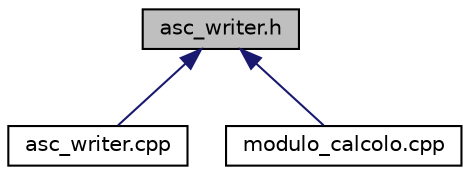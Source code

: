 digraph "asc_writer.h"
{
  edge [fontname="Helvetica",fontsize="10",labelfontname="Helvetica",labelfontsize="10"];
  node [fontname="Helvetica",fontsize="10",shape=record];
  Node3 [label="asc_writer.h",height=0.2,width=0.4,color="black", fillcolor="grey75", style="filled", fontcolor="black"];
  Node3 -> Node4 [dir="back",color="midnightblue",fontsize="10",style="solid",fontname="Helvetica"];
  Node4 [label="asc_writer.cpp",height=0.2,width=0.4,color="black", fillcolor="white", style="filled",URL="$asc__writer_8cpp.html",tooltip="Metodi della classe asc_writer.h per scrivere il file Arc/Info ASCII Grid. "];
  Node3 -> Node5 [dir="back",color="midnightblue",fontsize="10",style="solid",fontname="Helvetica"];
  Node5 [label="modulo_calcolo.cpp",height=0.2,width=0.4,color="black", fillcolor="white", style="filled",URL="$modulo__calcolo_8cpp.html",tooltip="Metodi per il calcolo del campo strZ e verticale. "];
}
